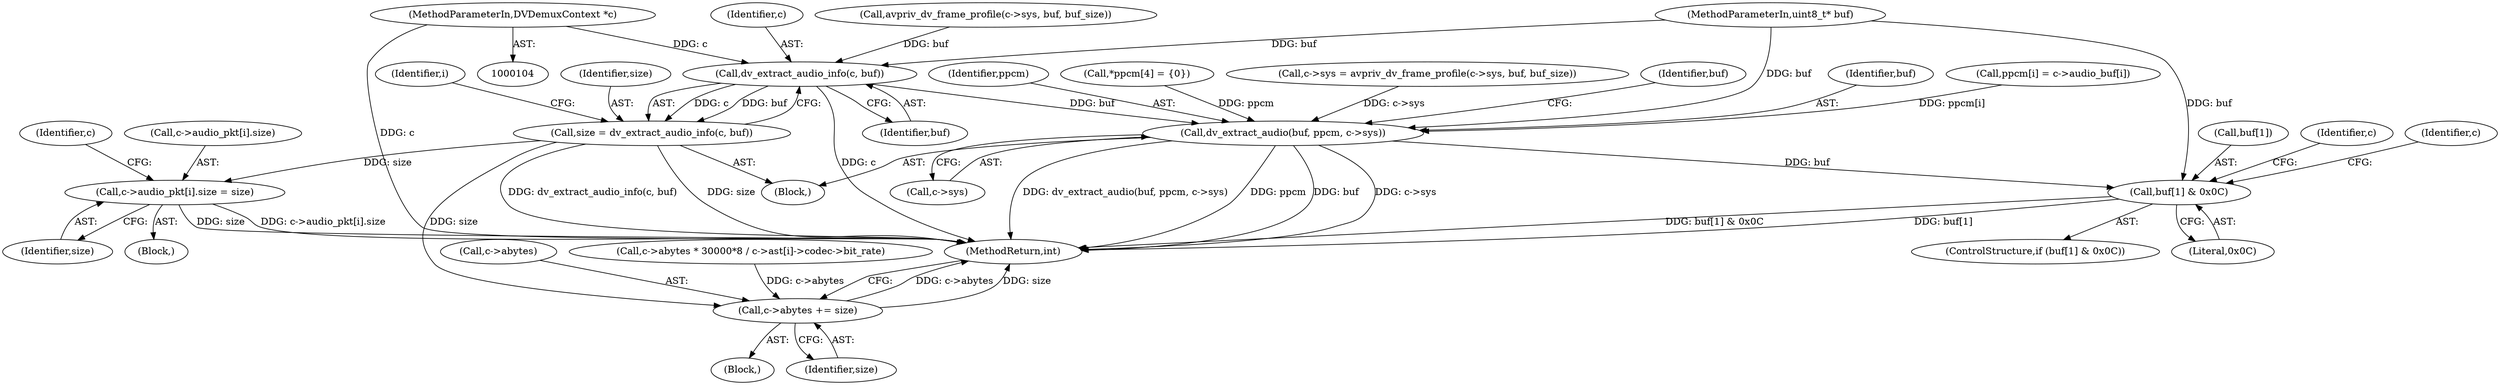 digraph "0_libav_5a396bb3a66a61a68b80f2369d0249729bf85e04@pointer" {
"1000105" [label="(MethodParameterIn,DVDemuxContext *c)"];
"1000145" [label="(Call,dv_extract_audio_info(c, buf))"];
"1000143" [label="(Call,size = dv_extract_audio_info(c, buf))"];
"1000160" [label="(Call,c->audio_pkt[i].size = size)"];
"1000252" [label="(Call,c->abytes += size)"];
"1000203" [label="(Call,dv_extract_audio(buf, ppcm, c->sys))"];
"1000210" [label="(Call,buf[1] & 0x0C)"];
"1000105" [label="(MethodParameterIn,DVDemuxContext *c)"];
"1000168" [label="(Identifier,size)"];
"1000173" [label="(Identifier,c)"];
"1000203" [label="(Call,dv_extract_audio(buf, ppcm, c->sys))"];
"1000161" [label="(Call,c->audio_pkt[i].size)"];
"1000253" [label="(Call,c->abytes)"];
"1000177" [label="(Call,c->abytes * 30000*8 / c->ast[i]->codec->bit_rate)"];
"1000150" [label="(Identifier,i)"];
"1000113" [label="(Call,*ppcm[4] = {0})"];
"1000206" [label="(Call,c->sys)"];
"1000257" [label="(MethodReturn,int)"];
"1000239" [label="(Identifier,c)"];
"1000147" [label="(Identifier,buf)"];
"1000160" [label="(Call,c->audio_pkt[i].size = size)"];
"1000209" [label="(ControlStructure,if (buf[1] & 0x0C))"];
"1000107" [label="(MethodParameterIn,uint8_t* buf)"];
"1000252" [label="(Call,c->abytes += size)"];
"1000211" [label="(Call,buf[1])"];
"1000145" [label="(Call,dv_extract_audio_info(c, buf))"];
"1000220" [label="(Identifier,c)"];
"1000122" [label="(Call,c->sys = avpriv_dv_frame_profile(c->sys, buf, buf_size))"];
"1000126" [label="(Call,avpriv_dv_frame_profile(c->sys, buf, buf_size))"];
"1000212" [label="(Identifier,buf)"];
"1000214" [label="(Literal,0x0C)"];
"1000204" [label="(Identifier,buf)"];
"1000234" [label="(Block,)"];
"1000146" [label="(Identifier,c)"];
"1000256" [label="(Identifier,size)"];
"1000159" [label="(Block,)"];
"1000143" [label="(Call,size = dv_extract_audio_info(c, buf))"];
"1000194" [label="(Call,ppcm[i] = c->audio_buf[i])"];
"1000109" [label="(Block,)"];
"1000205" [label="(Identifier,ppcm)"];
"1000210" [label="(Call,buf[1] & 0x0C)"];
"1000144" [label="(Identifier,size)"];
"1000105" -> "1000104"  [label="AST: "];
"1000105" -> "1000257"  [label="DDG: c"];
"1000105" -> "1000145"  [label="DDG: c"];
"1000145" -> "1000143"  [label="AST: "];
"1000145" -> "1000147"  [label="CFG: "];
"1000146" -> "1000145"  [label="AST: "];
"1000147" -> "1000145"  [label="AST: "];
"1000143" -> "1000145"  [label="CFG: "];
"1000145" -> "1000257"  [label="DDG: c"];
"1000145" -> "1000143"  [label="DDG: c"];
"1000145" -> "1000143"  [label="DDG: buf"];
"1000126" -> "1000145"  [label="DDG: buf"];
"1000107" -> "1000145"  [label="DDG: buf"];
"1000145" -> "1000203"  [label="DDG: buf"];
"1000143" -> "1000109"  [label="AST: "];
"1000144" -> "1000143"  [label="AST: "];
"1000150" -> "1000143"  [label="CFG: "];
"1000143" -> "1000257"  [label="DDG: size"];
"1000143" -> "1000257"  [label="DDG: dv_extract_audio_info(c, buf)"];
"1000143" -> "1000160"  [label="DDG: size"];
"1000143" -> "1000252"  [label="DDG: size"];
"1000160" -> "1000159"  [label="AST: "];
"1000160" -> "1000168"  [label="CFG: "];
"1000161" -> "1000160"  [label="AST: "];
"1000168" -> "1000160"  [label="AST: "];
"1000173" -> "1000160"  [label="CFG: "];
"1000160" -> "1000257"  [label="DDG: size"];
"1000160" -> "1000257"  [label="DDG: c->audio_pkt[i].size"];
"1000252" -> "1000234"  [label="AST: "];
"1000252" -> "1000256"  [label="CFG: "];
"1000253" -> "1000252"  [label="AST: "];
"1000256" -> "1000252"  [label="AST: "];
"1000257" -> "1000252"  [label="CFG: "];
"1000252" -> "1000257"  [label="DDG: c->abytes"];
"1000252" -> "1000257"  [label="DDG: size"];
"1000177" -> "1000252"  [label="DDG: c->abytes"];
"1000203" -> "1000109"  [label="AST: "];
"1000203" -> "1000206"  [label="CFG: "];
"1000204" -> "1000203"  [label="AST: "];
"1000205" -> "1000203"  [label="AST: "];
"1000206" -> "1000203"  [label="AST: "];
"1000212" -> "1000203"  [label="CFG: "];
"1000203" -> "1000257"  [label="DDG: c->sys"];
"1000203" -> "1000257"  [label="DDG: dv_extract_audio(buf, ppcm, c->sys)"];
"1000203" -> "1000257"  [label="DDG: ppcm"];
"1000203" -> "1000257"  [label="DDG: buf"];
"1000107" -> "1000203"  [label="DDG: buf"];
"1000113" -> "1000203"  [label="DDG: ppcm"];
"1000194" -> "1000203"  [label="DDG: ppcm[i]"];
"1000122" -> "1000203"  [label="DDG: c->sys"];
"1000203" -> "1000210"  [label="DDG: buf"];
"1000210" -> "1000209"  [label="AST: "];
"1000210" -> "1000214"  [label="CFG: "];
"1000211" -> "1000210"  [label="AST: "];
"1000214" -> "1000210"  [label="AST: "];
"1000220" -> "1000210"  [label="CFG: "];
"1000239" -> "1000210"  [label="CFG: "];
"1000210" -> "1000257"  [label="DDG: buf[1] & 0x0C"];
"1000210" -> "1000257"  [label="DDG: buf[1]"];
"1000107" -> "1000210"  [label="DDG: buf"];
}
